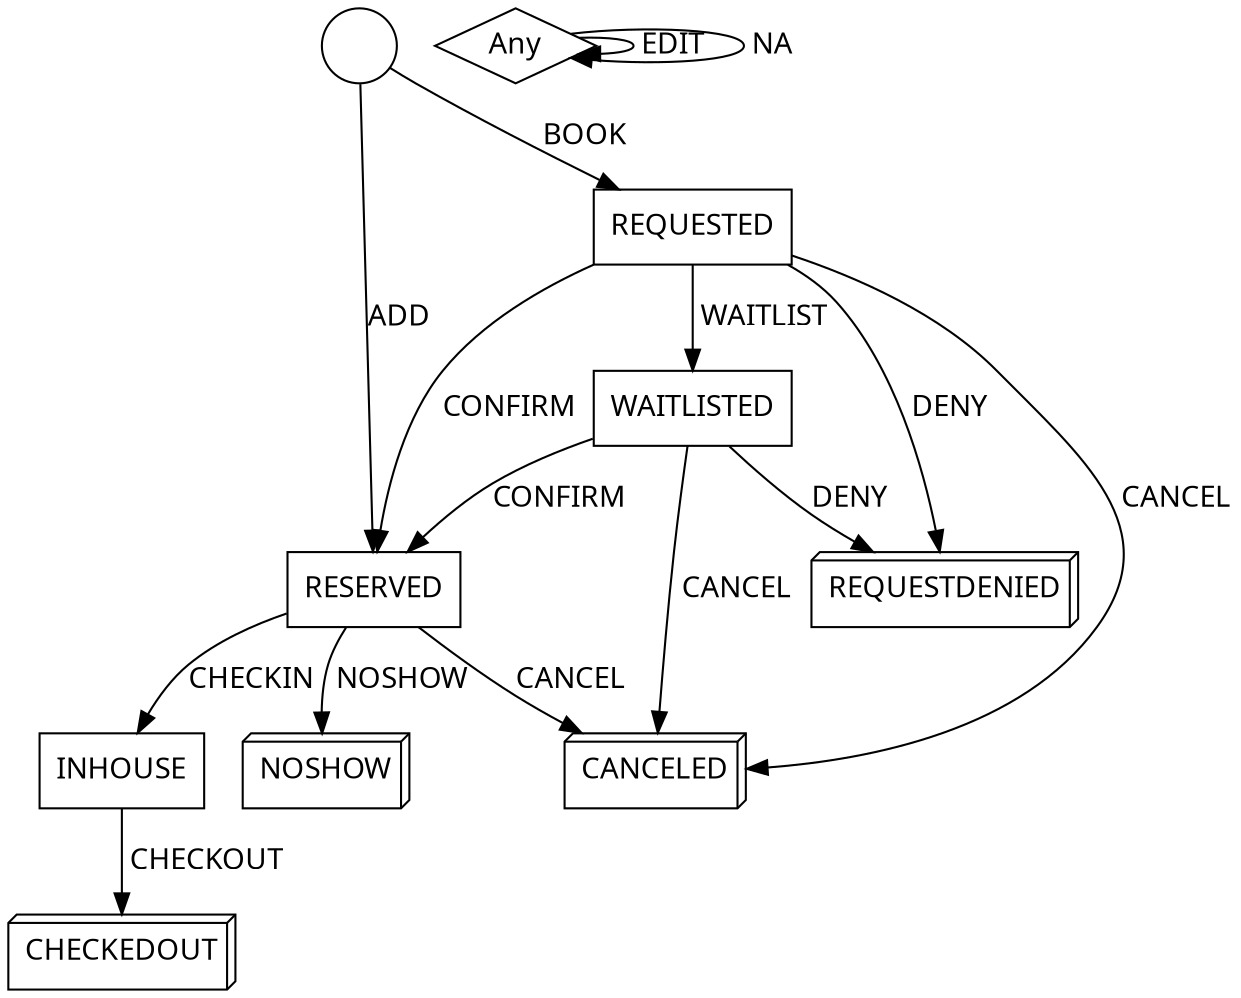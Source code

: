 digraph guest_stay_actions {

  rankdir=TB;
  node [fontname = "Droid Sans Mono"];
  edge [fontname = "Droid Sans Mono"];

  node [shape = circle]; 
    "";

  node [shape = box]; 
    "" -> "REQUESTED" [ label = "BOOK" ];
    "" -> "RESERVED" [ label = "ADD" ];
    "REQUESTED" -> "RESERVED" [ label = "CONFIRM" ];
    "WAITLISTED" -> "RESERVED" [ label = "CONFIRM" ];
    "REQUESTED" -> "WAITLISTED" [ label = " WAITLIST" ];
    "RESERVED" -> "INHOUSE" [ label = "CHECKIN" ];

  node [shape = box3d]; 
    "REQUESTED" -> "REQUESTDENIED" [ label = "DENY" ];
    "WAITLISTED" -> "REQUESTDENIED" [ label = "DENY" ];
    "REQUESTED" -> "CANCELED" [ label = " CANCEL" ];
    "WAITLISTED" -> "CANCELED" [ label = " CANCEL" ];
    "RESERVED" -> "CANCELED" [ label = "CANCEL" ];
    "RESERVED" -> "NOSHOW" [ label = " NOSHOW" ];
    "INHOUSE" -> "CHECKEDOUT" [ label = " CHECKOUT" ];

  node [shape = diamond]; 
    "Any" -> "Any" [ label = " EDIT     " ];
    "Any" -> "Any" [ label = " NA" ];
}
